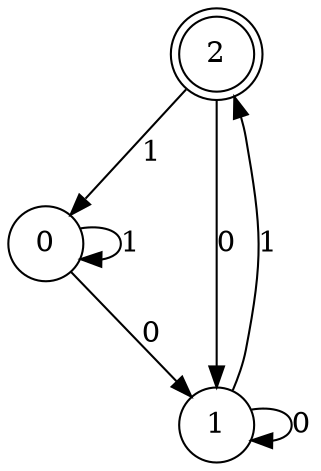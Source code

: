 digraph G {
node [shape = doublecircle];2 ;
node [shape = circle];
0 -> 1 [ label = "0" ];
0 -> 0 [ label = "1" ];
1 -> 1 [ label = "0" ];
1 -> 2 [ label = "1" ];
2 -> 1 [ label = "0" ];
2 -> 0 [ label = "1" ];
}
